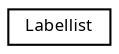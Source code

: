 digraph "Graphical Class Hierarchy"
{
  edge [fontname="Sans",fontsize="8",labelfontname="Sans",labelfontsize="8"];
  node [fontname="Sans",fontsize="8",shape=record];
  rankdir="LR";
  Node1 [label="Labellist",height=0.2,width=0.4,color="black", fillcolor="white", style="filled",URL="$struct_labellist.html"];
}
